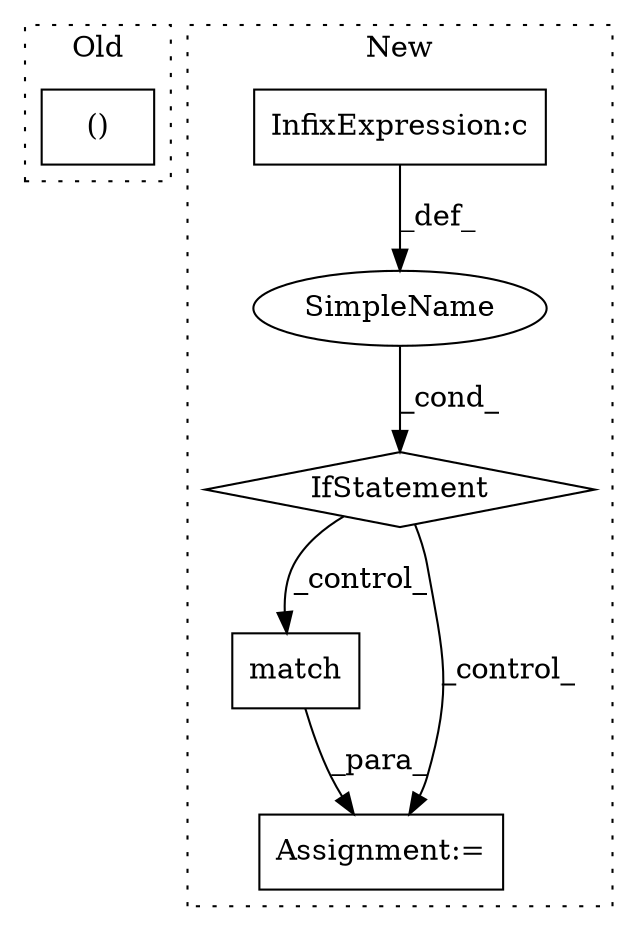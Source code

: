 digraph G {
subgraph cluster0 {
1 [label="()" a="106" s="3141" l="29" shape="box"];
label = "Old";
style="dotted";
}
subgraph cluster1 {
2 [label="match" a="32" s="3308,3403" l="6,1" shape="box"];
3 [label="Assignment:=" a="7" s="3659" l="29" shape="box"];
4 [label="SimpleName" a="42" s="" l="" shape="ellipse"];
5 [label="IfStatement" a="25" s="3223,3271" l="4,2" shape="diamond"];
6 [label="InfixExpression:c" a="27" s="3232" l="4" shape="box"];
label = "New";
style="dotted";
}
2 -> 3 [label="_para_"];
4 -> 5 [label="_cond_"];
5 -> 2 [label="_control_"];
5 -> 3 [label="_control_"];
6 -> 4 [label="_def_"];
}